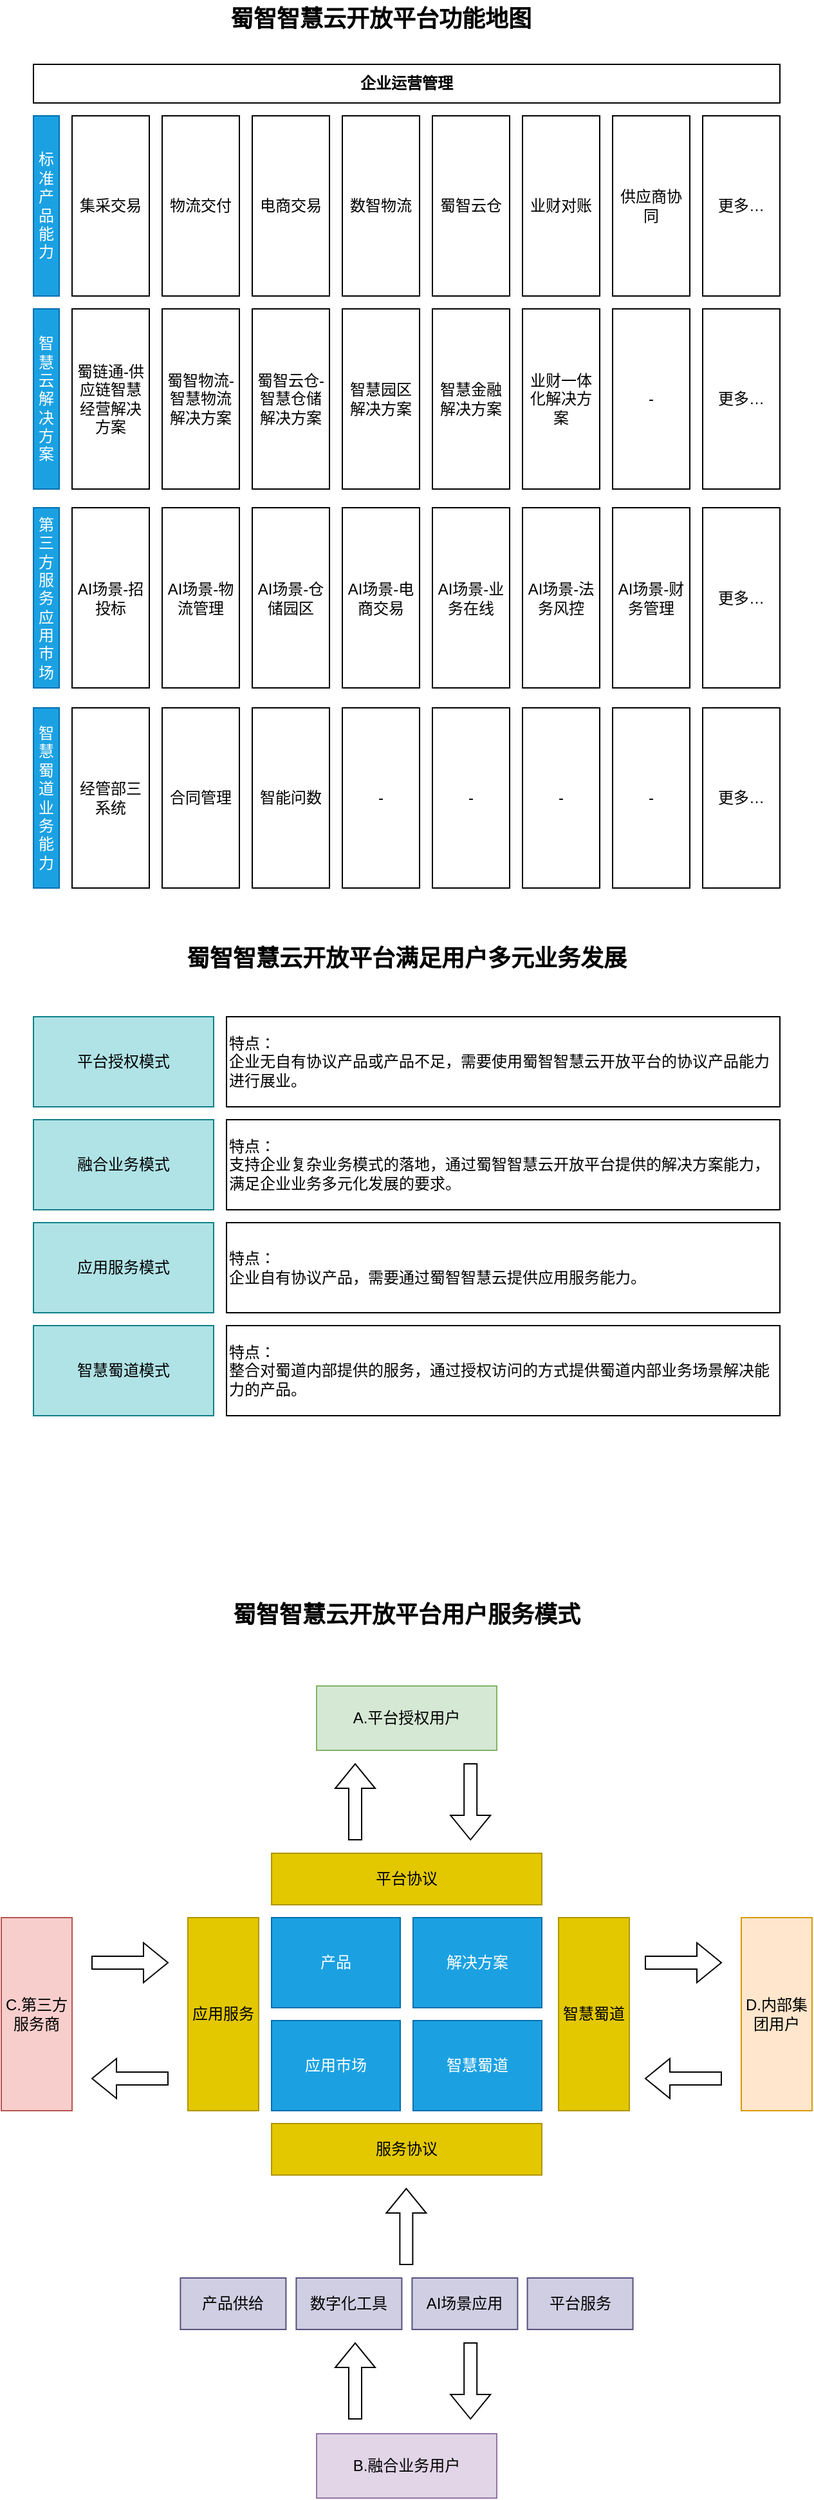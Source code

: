 <mxfile version="24.7.1" type="github">
  <diagram name="第 1 页" id="U3jCtUL95P2Kupw28lk0">
    <mxGraphModel dx="1162" dy="689" grid="1" gridSize="10" guides="1" tooltips="1" connect="1" arrows="1" fold="1" page="1" pageScale="1" pageWidth="3300" pageHeight="4681" math="0" shadow="0">
      <root>
        <mxCell id="0" />
        <mxCell id="1" parent="0" />
        <mxCell id="uEKFcq83Wg69Zo2shFA8-1" value="蜀智智慧云开放平台功能地图" style="text;html=1;align=center;verticalAlign=middle;whiteSpace=wrap;rounded=0;fontStyle=1;fontSize=18;" vertex="1" parent="1">
          <mxGeometry x="200" y="50" width="260" height="30" as="geometry" />
        </mxCell>
        <mxCell id="uEKFcq83Wg69Zo2shFA8-2" value="企业运营管理" style="rounded=0;whiteSpace=wrap;html=1;fontStyle=1" vertex="1" parent="1">
          <mxGeometry x="60" y="100" width="580" height="30" as="geometry" />
        </mxCell>
        <mxCell id="uEKFcq83Wg69Zo2shFA8-4" value="标准产品能力" style="rounded=0;whiteSpace=wrap;html=1;fillColor=#1ba1e2;strokeColor=#006EAF;fontColor=#ffffff;" vertex="1" parent="1">
          <mxGeometry x="60" y="140" width="20" height="140" as="geometry" />
        </mxCell>
        <mxCell id="uEKFcq83Wg69Zo2shFA8-5" value="智慧云解决方案" style="rounded=0;whiteSpace=wrap;html=1;fillColor=#1ba1e2;strokeColor=#006EAF;fontColor=#ffffff;" vertex="1" parent="1">
          <mxGeometry x="60" y="290" width="20" height="140" as="geometry" />
        </mxCell>
        <mxCell id="uEKFcq83Wg69Zo2shFA8-6" value="第三方服务应用市场" style="rounded=0;whiteSpace=wrap;html=1;fillColor=#1ba1e2;strokeColor=#006EAF;fontColor=#ffffff;" vertex="1" parent="1">
          <mxGeometry x="60" y="444.5" width="20" height="140" as="geometry" />
        </mxCell>
        <mxCell id="uEKFcq83Wg69Zo2shFA8-7" value="智慧蜀道业务能力" style="rounded=0;whiteSpace=wrap;html=1;fillColor=#1ba1e2;strokeColor=#006EAF;fontColor=#ffffff;" vertex="1" parent="1">
          <mxGeometry x="60" y="600" width="20" height="140" as="geometry" />
        </mxCell>
        <mxCell id="uEKFcq83Wg69Zo2shFA8-8" value="集采交易" style="rounded=0;whiteSpace=wrap;html=1;" vertex="1" parent="1">
          <mxGeometry x="90" y="140" width="60" height="140" as="geometry" />
        </mxCell>
        <mxCell id="uEKFcq83Wg69Zo2shFA8-9" value="物流交付" style="rounded=0;whiteSpace=wrap;html=1;" vertex="1" parent="1">
          <mxGeometry x="160" y="140" width="60" height="140" as="geometry" />
        </mxCell>
        <mxCell id="uEKFcq83Wg69Zo2shFA8-10" value="电商交易" style="rounded=0;whiteSpace=wrap;html=1;" vertex="1" parent="1">
          <mxGeometry x="230" y="140" width="60" height="140" as="geometry" />
        </mxCell>
        <mxCell id="uEKFcq83Wg69Zo2shFA8-11" value="数智物流" style="rounded=0;whiteSpace=wrap;html=1;" vertex="1" parent="1">
          <mxGeometry x="300" y="140" width="60" height="140" as="geometry" />
        </mxCell>
        <mxCell id="uEKFcq83Wg69Zo2shFA8-12" value="蜀智云仓" style="rounded=0;whiteSpace=wrap;html=1;" vertex="1" parent="1">
          <mxGeometry x="370" y="140" width="60" height="140" as="geometry" />
        </mxCell>
        <mxCell id="uEKFcq83Wg69Zo2shFA8-13" value="业财对账" style="rounded=0;whiteSpace=wrap;html=1;" vertex="1" parent="1">
          <mxGeometry x="440" y="140" width="60" height="140" as="geometry" />
        </mxCell>
        <mxCell id="uEKFcq83Wg69Zo2shFA8-14" value="供应商协同" style="rounded=0;whiteSpace=wrap;html=1;" vertex="1" parent="1">
          <mxGeometry x="510" y="140" width="60" height="140" as="geometry" />
        </mxCell>
        <mxCell id="uEKFcq83Wg69Zo2shFA8-15" value="更多…" style="rounded=0;whiteSpace=wrap;html=1;" vertex="1" parent="1">
          <mxGeometry x="580" y="140" width="60" height="140" as="geometry" />
        </mxCell>
        <mxCell id="uEKFcq83Wg69Zo2shFA8-16" value="蜀链通-供应链智慧经营解决方案" style="rounded=0;whiteSpace=wrap;html=1;" vertex="1" parent="1">
          <mxGeometry x="90" y="290" width="60" height="140" as="geometry" />
        </mxCell>
        <mxCell id="uEKFcq83Wg69Zo2shFA8-17" value="蜀智物流-智慧物流解决方案" style="rounded=0;whiteSpace=wrap;html=1;" vertex="1" parent="1">
          <mxGeometry x="160" y="290" width="60" height="140" as="geometry" />
        </mxCell>
        <mxCell id="uEKFcq83Wg69Zo2shFA8-18" value="蜀智云仓-智慧仓储解决方案" style="rounded=0;whiteSpace=wrap;html=1;" vertex="1" parent="1">
          <mxGeometry x="230" y="290" width="60" height="140" as="geometry" />
        </mxCell>
        <mxCell id="uEKFcq83Wg69Zo2shFA8-19" value="智慧园区解决方案" style="rounded=0;whiteSpace=wrap;html=1;" vertex="1" parent="1">
          <mxGeometry x="300" y="290" width="60" height="140" as="geometry" />
        </mxCell>
        <mxCell id="uEKFcq83Wg69Zo2shFA8-20" value="智慧金融解决方案" style="rounded=0;whiteSpace=wrap;html=1;" vertex="1" parent="1">
          <mxGeometry x="370" y="290" width="60" height="140" as="geometry" />
        </mxCell>
        <mxCell id="uEKFcq83Wg69Zo2shFA8-21" value="业财一体化解决方案" style="rounded=0;whiteSpace=wrap;html=1;" vertex="1" parent="1">
          <mxGeometry x="440" y="290" width="60" height="140" as="geometry" />
        </mxCell>
        <mxCell id="uEKFcq83Wg69Zo2shFA8-22" value="-" style="rounded=0;whiteSpace=wrap;html=1;" vertex="1" parent="1">
          <mxGeometry x="510" y="290" width="60" height="140" as="geometry" />
        </mxCell>
        <mxCell id="uEKFcq83Wg69Zo2shFA8-23" value="更多…" style="rounded=0;whiteSpace=wrap;html=1;" vertex="1" parent="1">
          <mxGeometry x="580" y="290" width="60" height="140" as="geometry" />
        </mxCell>
        <mxCell id="uEKFcq83Wg69Zo2shFA8-24" value="AI场景-招投标" style="rounded=0;whiteSpace=wrap;html=1;" vertex="1" parent="1">
          <mxGeometry x="90" y="444.5" width="60" height="140" as="geometry" />
        </mxCell>
        <mxCell id="uEKFcq83Wg69Zo2shFA8-25" value="AI场景-物流管理" style="rounded=0;whiteSpace=wrap;html=1;" vertex="1" parent="1">
          <mxGeometry x="160" y="444.5" width="60" height="140" as="geometry" />
        </mxCell>
        <mxCell id="uEKFcq83Wg69Zo2shFA8-26" value="AI场景-仓储园区" style="rounded=0;whiteSpace=wrap;html=1;" vertex="1" parent="1">
          <mxGeometry x="230" y="444.5" width="60" height="140" as="geometry" />
        </mxCell>
        <mxCell id="uEKFcq83Wg69Zo2shFA8-27" value="AI场景-电商交易" style="rounded=0;whiteSpace=wrap;html=1;" vertex="1" parent="1">
          <mxGeometry x="300" y="444.5" width="60" height="140" as="geometry" />
        </mxCell>
        <mxCell id="uEKFcq83Wg69Zo2shFA8-28" value="AI场景-业务在线" style="rounded=0;whiteSpace=wrap;html=1;" vertex="1" parent="1">
          <mxGeometry x="370" y="444.5" width="60" height="140" as="geometry" />
        </mxCell>
        <mxCell id="uEKFcq83Wg69Zo2shFA8-29" value="AI场景-法务风控" style="rounded=0;whiteSpace=wrap;html=1;" vertex="1" parent="1">
          <mxGeometry x="440" y="444.5" width="60" height="140" as="geometry" />
        </mxCell>
        <mxCell id="uEKFcq83Wg69Zo2shFA8-30" value="AI场景-财务管理" style="rounded=0;whiteSpace=wrap;html=1;" vertex="1" parent="1">
          <mxGeometry x="510" y="444.5" width="60" height="140" as="geometry" />
        </mxCell>
        <mxCell id="uEKFcq83Wg69Zo2shFA8-31" value="更多…" style="rounded=0;whiteSpace=wrap;html=1;" vertex="1" parent="1">
          <mxGeometry x="580" y="444.5" width="60" height="140" as="geometry" />
        </mxCell>
        <mxCell id="uEKFcq83Wg69Zo2shFA8-32" value="经管部三系统" style="rounded=0;whiteSpace=wrap;html=1;" vertex="1" parent="1">
          <mxGeometry x="90" y="600" width="60" height="140" as="geometry" />
        </mxCell>
        <mxCell id="uEKFcq83Wg69Zo2shFA8-33" value="合同管理" style="rounded=0;whiteSpace=wrap;html=1;" vertex="1" parent="1">
          <mxGeometry x="160" y="600" width="60" height="140" as="geometry" />
        </mxCell>
        <mxCell id="uEKFcq83Wg69Zo2shFA8-34" value="智能问数" style="rounded=0;whiteSpace=wrap;html=1;" vertex="1" parent="1">
          <mxGeometry x="230" y="600" width="60" height="140" as="geometry" />
        </mxCell>
        <mxCell id="uEKFcq83Wg69Zo2shFA8-35" value="-" style="rounded=0;whiteSpace=wrap;html=1;" vertex="1" parent="1">
          <mxGeometry x="300" y="600" width="60" height="140" as="geometry" />
        </mxCell>
        <mxCell id="uEKFcq83Wg69Zo2shFA8-36" value="-" style="rounded=0;whiteSpace=wrap;html=1;" vertex="1" parent="1">
          <mxGeometry x="370" y="600" width="60" height="140" as="geometry" />
        </mxCell>
        <mxCell id="uEKFcq83Wg69Zo2shFA8-37" value="-" style="rounded=0;whiteSpace=wrap;html=1;" vertex="1" parent="1">
          <mxGeometry x="440" y="600" width="60" height="140" as="geometry" />
        </mxCell>
        <mxCell id="uEKFcq83Wg69Zo2shFA8-38" value="-" style="rounded=0;whiteSpace=wrap;html=1;" vertex="1" parent="1">
          <mxGeometry x="510" y="600" width="60" height="140" as="geometry" />
        </mxCell>
        <mxCell id="uEKFcq83Wg69Zo2shFA8-39" value="更多…" style="rounded=0;whiteSpace=wrap;html=1;" vertex="1" parent="1">
          <mxGeometry x="580" y="600" width="60" height="140" as="geometry" />
        </mxCell>
        <mxCell id="uEKFcq83Wg69Zo2shFA8-40" value="蜀智智慧云开放平台满足用户多元业务发展" style="text;html=1;align=center;verticalAlign=middle;whiteSpace=wrap;rounded=0;fontStyle=1;fontSize=18;" vertex="1" parent="1">
          <mxGeometry x="75" y="780" width="550" height="30" as="geometry" />
        </mxCell>
        <mxCell id="uEKFcq83Wg69Zo2shFA8-42" value="平台授权模式" style="rounded=0;whiteSpace=wrap;html=1;fillColor=#b0e3e6;strokeColor=#0e8088;" vertex="1" parent="1">
          <mxGeometry x="60" y="840" width="140" height="70" as="geometry" />
        </mxCell>
        <mxCell id="uEKFcq83Wg69Zo2shFA8-43" value="特点：&lt;div&gt;企业无自有协议产品或产品不足，需要使用蜀智智慧云开放平台的协议产品能力进行展业。&lt;/div&gt;" style="rounded=0;whiteSpace=wrap;html=1;align=left;" vertex="1" parent="1">
          <mxGeometry x="210" y="840" width="430" height="70" as="geometry" />
        </mxCell>
        <mxCell id="uEKFcq83Wg69Zo2shFA8-44" value="融合业务模式" style="rounded=0;whiteSpace=wrap;html=1;fillColor=#b0e3e6;strokeColor=#0e8088;" vertex="1" parent="1">
          <mxGeometry x="60" y="920" width="140" height="70" as="geometry" />
        </mxCell>
        <mxCell id="uEKFcq83Wg69Zo2shFA8-45" value="特点：&lt;div&gt;支持企业复杂业务模式的落地，通过蜀智智慧云开放平台提供的解决方案能力，满足企业业务多元化发展的要求。&lt;/div&gt;" style="rounded=0;whiteSpace=wrap;html=1;align=left;" vertex="1" parent="1">
          <mxGeometry x="210" y="920" width="430" height="70" as="geometry" />
        </mxCell>
        <mxCell id="uEKFcq83Wg69Zo2shFA8-46" value="应用服务模式" style="rounded=0;whiteSpace=wrap;html=1;fillColor=#b0e3e6;strokeColor=#0e8088;" vertex="1" parent="1">
          <mxGeometry x="60" y="1000" width="140" height="70" as="geometry" />
        </mxCell>
        <mxCell id="uEKFcq83Wg69Zo2shFA8-47" value="特点：&lt;div&gt;企业自有协议产品，需要通过蜀智智慧云提供应用服务能力。&lt;/div&gt;" style="rounded=0;whiteSpace=wrap;html=1;align=left;" vertex="1" parent="1">
          <mxGeometry x="210" y="1000" width="430" height="70" as="geometry" />
        </mxCell>
        <mxCell id="uEKFcq83Wg69Zo2shFA8-48" value="智慧蜀道模式" style="rounded=0;whiteSpace=wrap;html=1;fillColor=#b0e3e6;strokeColor=#0e8088;" vertex="1" parent="1">
          <mxGeometry x="60" y="1080" width="140" height="70" as="geometry" />
        </mxCell>
        <mxCell id="uEKFcq83Wg69Zo2shFA8-49" value="特点：&lt;div&gt;整合对蜀道内部提供的服务，通过授权访问的方式提供蜀道内部业务场景解决能力的产品。&lt;/div&gt;" style="rounded=0;whiteSpace=wrap;html=1;align=left;" vertex="1" parent="1">
          <mxGeometry x="210" y="1080" width="430" height="70" as="geometry" />
        </mxCell>
        <mxCell id="uEKFcq83Wg69Zo2shFA8-50" value="产品" style="rounded=0;whiteSpace=wrap;html=1;fillColor=#1ba1e2;fontColor=#ffffff;strokeColor=#006EAF;" vertex="1" parent="1">
          <mxGeometry x="245" y="1540" width="100" height="70" as="geometry" />
        </mxCell>
        <mxCell id="uEKFcq83Wg69Zo2shFA8-51" value="解决方案" style="rounded=0;whiteSpace=wrap;html=1;fillColor=#1ba1e2;fontColor=#ffffff;strokeColor=#006EAF;" vertex="1" parent="1">
          <mxGeometry x="355" y="1540" width="100" height="70" as="geometry" />
        </mxCell>
        <mxCell id="uEKFcq83Wg69Zo2shFA8-52" value="应用市场" style="rounded=0;whiteSpace=wrap;html=1;fillColor=#1ba1e2;fontColor=#ffffff;strokeColor=#006EAF;" vertex="1" parent="1">
          <mxGeometry x="245" y="1620" width="100" height="70" as="geometry" />
        </mxCell>
        <mxCell id="uEKFcq83Wg69Zo2shFA8-53" value="智慧蜀道" style="rounded=0;whiteSpace=wrap;html=1;fillColor=#1ba1e2;fontColor=#ffffff;strokeColor=#006EAF;" vertex="1" parent="1">
          <mxGeometry x="355" y="1620" width="100" height="70" as="geometry" />
        </mxCell>
        <mxCell id="uEKFcq83Wg69Zo2shFA8-54" value="平台协议" style="rounded=0;whiteSpace=wrap;html=1;fillColor=#e3c800;fontColor=#000000;strokeColor=#B09500;" vertex="1" parent="1">
          <mxGeometry x="245" y="1490" width="210" height="40" as="geometry" />
        </mxCell>
        <mxCell id="uEKFcq83Wg69Zo2shFA8-55" value="" style="shape=flexArrow;endArrow=classic;html=1;rounded=0;" edge="1" parent="1">
          <mxGeometry width="50" height="50" relative="1" as="geometry">
            <mxPoint x="310" y="1480" as="sourcePoint" />
            <mxPoint x="310" y="1420" as="targetPoint" />
          </mxGeometry>
        </mxCell>
        <mxCell id="uEKFcq83Wg69Zo2shFA8-56" value="A.平台授权用户" style="rounded=0;whiteSpace=wrap;html=1;fillColor=#d5e8d4;strokeColor=#82b366;" vertex="1" parent="1">
          <mxGeometry x="280" y="1360" width="140" height="50" as="geometry" />
        </mxCell>
        <mxCell id="uEKFcq83Wg69Zo2shFA8-57" value="" style="shape=flexArrow;endArrow=classic;html=1;rounded=0;entryX=0.446;entryY=0.143;entryDx=0;entryDy=0;entryPerimeter=0;" edge="1" parent="1">
          <mxGeometry width="50" height="50" relative="1" as="geometry">
            <mxPoint x="399.6" y="1420" as="sourcePoint" />
            <mxPoint x="399.6" y="1480.01" as="targetPoint" />
          </mxGeometry>
        </mxCell>
        <mxCell id="uEKFcq83Wg69Zo2shFA8-59" value="服务协议" style="rounded=0;whiteSpace=wrap;html=1;fillColor=#e3c800;fontColor=#000000;strokeColor=#B09500;" vertex="1" parent="1">
          <mxGeometry x="245" y="1700" width="210" height="40" as="geometry" />
        </mxCell>
        <mxCell id="uEKFcq83Wg69Zo2shFA8-60" value="" style="shape=flexArrow;endArrow=classic;html=1;rounded=0;" edge="1" parent="1">
          <mxGeometry width="50" height="50" relative="1" as="geometry">
            <mxPoint x="310" y="1930" as="sourcePoint" />
            <mxPoint x="310" y="1870" as="targetPoint" />
          </mxGeometry>
        </mxCell>
        <mxCell id="uEKFcq83Wg69Zo2shFA8-61" value="" style="shape=flexArrow;endArrow=classic;html=1;rounded=0;entryX=0.446;entryY=0.143;entryDx=0;entryDy=0;entryPerimeter=0;" edge="1" parent="1">
          <mxGeometry width="50" height="50" relative="1" as="geometry">
            <mxPoint x="399.6" y="1870" as="sourcePoint" />
            <mxPoint x="399.6" y="1930.01" as="targetPoint" />
          </mxGeometry>
        </mxCell>
        <mxCell id="uEKFcq83Wg69Zo2shFA8-62" value="B.融合业务用户" style="rounded=0;whiteSpace=wrap;html=1;fillColor=#e1d5e7;strokeColor=#9673a6;" vertex="1" parent="1">
          <mxGeometry x="280" y="1941" width="140" height="50" as="geometry" />
        </mxCell>
        <mxCell id="uEKFcq83Wg69Zo2shFA8-64" value="应用服务" style="rounded=0;whiteSpace=wrap;html=1;fillColor=#e3c800;fontColor=#000000;strokeColor=#B09500;" vertex="1" parent="1">
          <mxGeometry x="180" y="1540" width="55" height="150" as="geometry" />
        </mxCell>
        <mxCell id="uEKFcq83Wg69Zo2shFA8-65" value="智慧蜀道" style="rounded=0;whiteSpace=wrap;html=1;fillColor=#e3c800;fontColor=#000000;strokeColor=#B09500;" vertex="1" parent="1">
          <mxGeometry x="468" y="1540" width="55" height="150" as="geometry" />
        </mxCell>
        <mxCell id="uEKFcq83Wg69Zo2shFA8-68" value="" style="group;rotation=90;" vertex="1" connectable="0" parent="1">
          <mxGeometry x="520" y="1590" width="89.6" height="60.01" as="geometry" />
        </mxCell>
        <mxCell id="uEKFcq83Wg69Zo2shFA8-66" value="" style="shape=flexArrow;endArrow=classic;html=1;rounded=0;" edge="1" parent="uEKFcq83Wg69Zo2shFA8-68">
          <mxGeometry width="50" height="50" relative="1" as="geometry">
            <mxPoint x="15" y="-15" as="sourcePoint" />
            <mxPoint x="75" y="-15" as="targetPoint" />
          </mxGeometry>
        </mxCell>
        <mxCell id="uEKFcq83Wg69Zo2shFA8-67" value="" style="shape=flexArrow;endArrow=classic;html=1;rounded=0;entryX=0.446;entryY=0.143;entryDx=0;entryDy=0;entryPerimeter=0;" edge="1" parent="uEKFcq83Wg69Zo2shFA8-68">
          <mxGeometry width="50" height="50" relative="1" as="geometry">
            <mxPoint x="75" y="75" as="sourcePoint" />
            <mxPoint x="15" y="75" as="targetPoint" />
          </mxGeometry>
        </mxCell>
        <mxCell id="uEKFcq83Wg69Zo2shFA8-70" value="产品供给" style="rounded=0;whiteSpace=wrap;html=1;fillColor=#d0cee2;strokeColor=#56517e;" vertex="1" parent="1">
          <mxGeometry x="174.2" y="1820" width="82" height="40" as="geometry" />
        </mxCell>
        <mxCell id="uEKFcq83Wg69Zo2shFA8-71" value="数字化工具" style="rounded=0;whiteSpace=wrap;html=1;fillColor=#d0cee2;strokeColor=#56517e;" vertex="1" parent="1">
          <mxGeometry x="264.2" y="1820" width="82" height="40" as="geometry" />
        </mxCell>
        <mxCell id="uEKFcq83Wg69Zo2shFA8-72" value="AI场景应用" style="rounded=0;whiteSpace=wrap;html=1;fillColor=#d0cee2;strokeColor=#56517e;" vertex="1" parent="1">
          <mxGeometry x="354.2" y="1820" width="82" height="40" as="geometry" />
        </mxCell>
        <mxCell id="uEKFcq83Wg69Zo2shFA8-73" value="平台服务" style="rounded=0;whiteSpace=wrap;html=1;fillColor=#d0cee2;strokeColor=#56517e;" vertex="1" parent="1">
          <mxGeometry x="443.8" y="1820" width="82" height="40" as="geometry" />
        </mxCell>
        <mxCell id="uEKFcq83Wg69Zo2shFA8-74" value="" style="shape=flexArrow;endArrow=classic;html=1;rounded=0;" edge="1" parent="1">
          <mxGeometry width="50" height="50" relative="1" as="geometry">
            <mxPoint x="349.69" y="1810" as="sourcePoint" />
            <mxPoint x="349.69" y="1750" as="targetPoint" />
          </mxGeometry>
        </mxCell>
        <mxCell id="uEKFcq83Wg69Zo2shFA8-75" value="" style="group;rotation=90;" vertex="1" connectable="0" parent="1">
          <mxGeometry x="90" y="1590" width="89.6" height="60.01" as="geometry" />
        </mxCell>
        <mxCell id="uEKFcq83Wg69Zo2shFA8-76" value="" style="shape=flexArrow;endArrow=classic;html=1;rounded=0;" edge="1" parent="uEKFcq83Wg69Zo2shFA8-75">
          <mxGeometry width="50" height="50" relative="1" as="geometry">
            <mxPoint x="15" y="-15" as="sourcePoint" />
            <mxPoint x="75" y="-15" as="targetPoint" />
          </mxGeometry>
        </mxCell>
        <mxCell id="uEKFcq83Wg69Zo2shFA8-77" value="" style="shape=flexArrow;endArrow=classic;html=1;rounded=0;entryX=0.446;entryY=0.143;entryDx=0;entryDy=0;entryPerimeter=0;" edge="1" parent="uEKFcq83Wg69Zo2shFA8-75">
          <mxGeometry width="50" height="50" relative="1" as="geometry">
            <mxPoint x="75" y="75" as="sourcePoint" />
            <mxPoint x="15" y="75" as="targetPoint" />
          </mxGeometry>
        </mxCell>
        <mxCell id="uEKFcq83Wg69Zo2shFA8-78" value="C.第三方服务商" style="rounded=0;whiteSpace=wrap;html=1;fillColor=#f8cecc;strokeColor=#b85450;" vertex="1" parent="1">
          <mxGeometry x="35" y="1540" width="55" height="150" as="geometry" />
        </mxCell>
        <mxCell id="uEKFcq83Wg69Zo2shFA8-79" value="D.内部集团用户" style="rounded=0;whiteSpace=wrap;html=1;fillColor=#ffe6cc;strokeColor=#d79b00;" vertex="1" parent="1">
          <mxGeometry x="610" y="1540" width="55" height="150" as="geometry" />
        </mxCell>
        <mxCell id="uEKFcq83Wg69Zo2shFA8-81" value="蜀智智慧云开放平台用户服务模式" style="text;html=1;align=center;verticalAlign=middle;whiteSpace=wrap;rounded=0;fontStyle=1;fontSize=18;" vertex="1" parent="1">
          <mxGeometry x="75" y="1290" width="550" height="30" as="geometry" />
        </mxCell>
      </root>
    </mxGraphModel>
  </diagram>
</mxfile>
